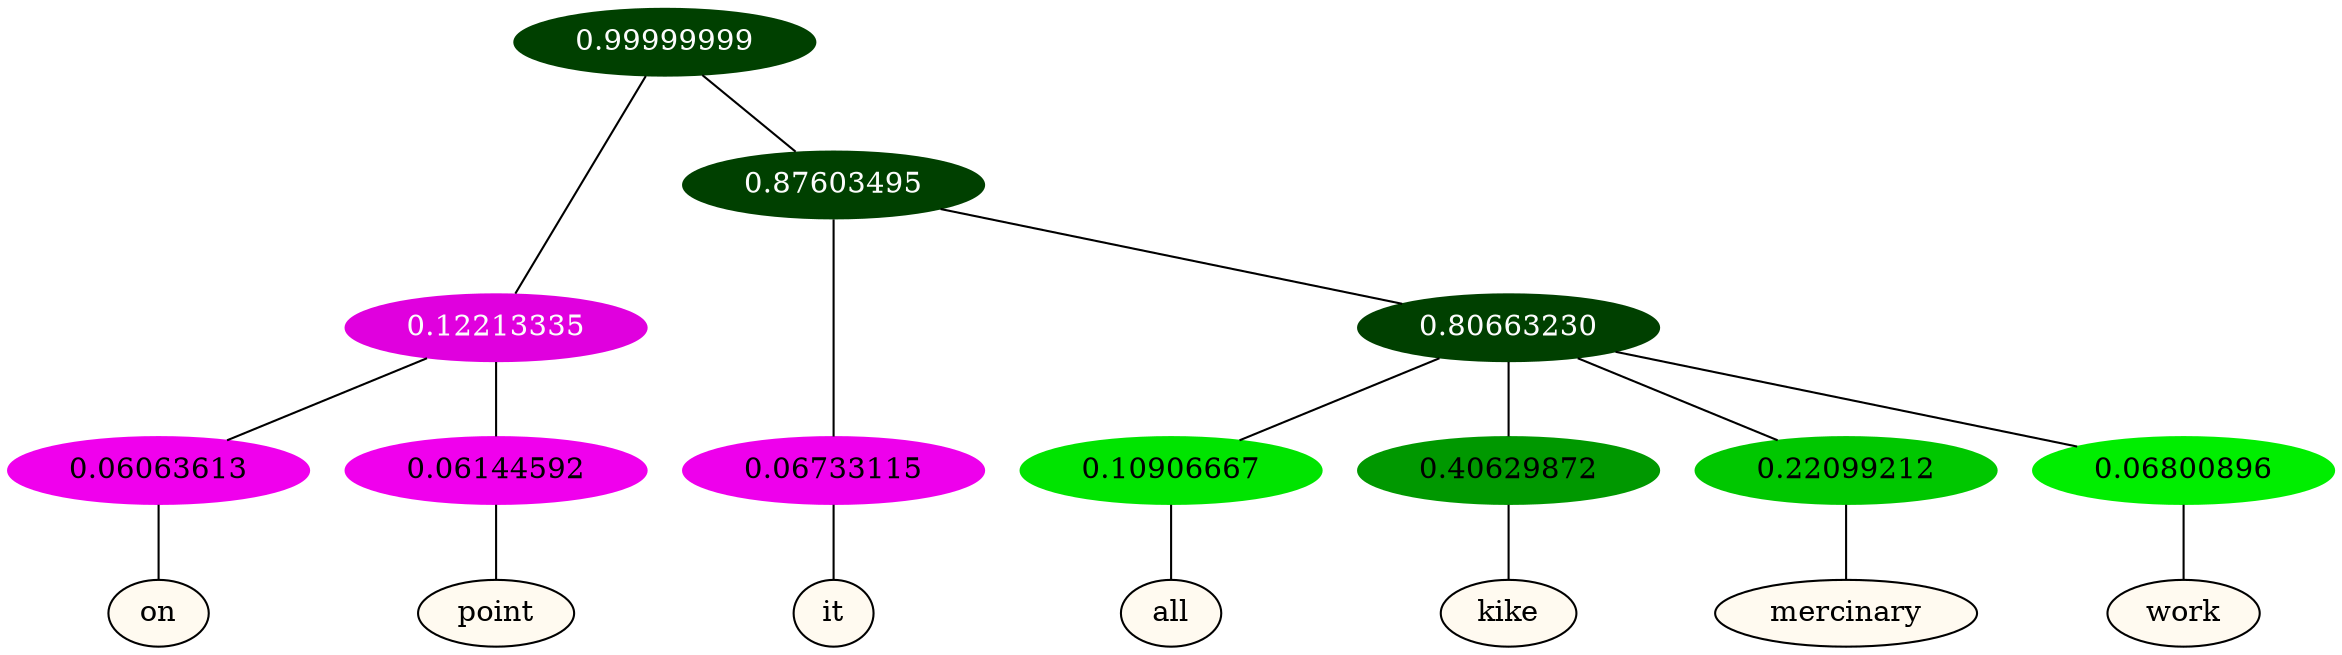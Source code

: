 graph {
	node [format=png height=0.15 nodesep=0.001 ordering=out overlap=prism overlap_scaling=0.01 ranksep=0.001 ratio=0.2 style=filled width=0.15]
	{
		rank=same
		a_w_3 [label=on color=black fillcolor=floralwhite style="filled,solid"]
		a_w_4 [label=point color=black fillcolor=floralwhite style="filled,solid"]
		a_w_5 [label=it color=black fillcolor=floralwhite style="filled,solid"]
		a_w_7 [label=all color=black fillcolor=floralwhite style="filled,solid"]
		a_w_8 [label=kike color=black fillcolor=floralwhite style="filled,solid"]
		a_w_9 [label=mercinary color=black fillcolor=floralwhite style="filled,solid"]
		a_w_10 [label=work color=black fillcolor=floralwhite style="filled,solid"]
	}
	a_n_3 -- a_w_3
	a_n_4 -- a_w_4
	a_n_5 -- a_w_5
	a_n_7 -- a_w_7
	a_n_8 -- a_w_8
	a_n_9 -- a_w_9
	a_n_10 -- a_w_10
	{
		rank=same
		a_n_3 [label=0.06063613 color="0.835 1.000 0.939" fontcolor=black]
		a_n_4 [label=0.06144592 color="0.835 1.000 0.939" fontcolor=black]
		a_n_5 [label=0.06733115 color="0.835 1.000 0.933" fontcolor=black]
		a_n_7 [label=0.10906667 color="0.334 1.000 0.891" fontcolor=black]
		a_n_8 [label=0.40629872 color="0.334 1.000 0.594" fontcolor=black]
		a_n_9 [label=0.22099212 color="0.334 1.000 0.779" fontcolor=black]
		a_n_10 [label=0.06800896 color="0.334 1.000 0.932" fontcolor=black]
	}
	a_n_0 [label=0.99999999 color="0.334 1.000 0.250" fontcolor=grey99]
	a_n_1 [label=0.12213335 color="0.835 1.000 0.878" fontcolor=grey99]
	a_n_0 -- a_n_1
	a_n_2 [label=0.87603495 color="0.334 1.000 0.250" fontcolor=grey99]
	a_n_0 -- a_n_2
	a_n_1 -- a_n_3
	a_n_1 -- a_n_4
	a_n_2 -- a_n_5
	a_n_6 [label=0.80663230 color="0.334 1.000 0.250" fontcolor=grey99]
	a_n_2 -- a_n_6
	a_n_6 -- a_n_7
	a_n_6 -- a_n_8
	a_n_6 -- a_n_9
	a_n_6 -- a_n_10
}

